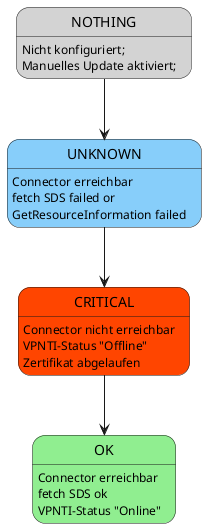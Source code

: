 @startuml

state OK #lightgreen
OK: Connector erreichbar
OK: fetch SDS ok
OK: VPNTI-Status "Online"

'state WARNING #Yellow
'WARNING: Connector erreichbar
'WARNING: fetch SDS ok
'WARNING: VPNTI-Status "Offline"

state CRITICAL #orangered
CRITICAL: Connector nicht erreichbar
CRITICAL: VPNTI-Status "Offline"
CRITICAL: Zertifikat abgelaufen

'state WARNING #Yellow
'WARNING: Zertifikat des Konnektors läuft bald ab
'WARNING: Reboot angestoßen

state UNKNOWN #LightSkyBlue
UNKNOWN: Connector erreichbar
UNKNOWN: fetch SDS failed or 
UNKNOWN: GetResourceInformation failed

state NOTHING #LightGrey
NOTHING: Nicht konfiguriert;
NOTHING: Manuelles Update aktiviert;

NOTHING --> UNKNOWN
UNKNOWN --> CRITICAL
'CRITICAL --> WARNING
'WARNING --> OK
CRITICAL --> OK
@enduml